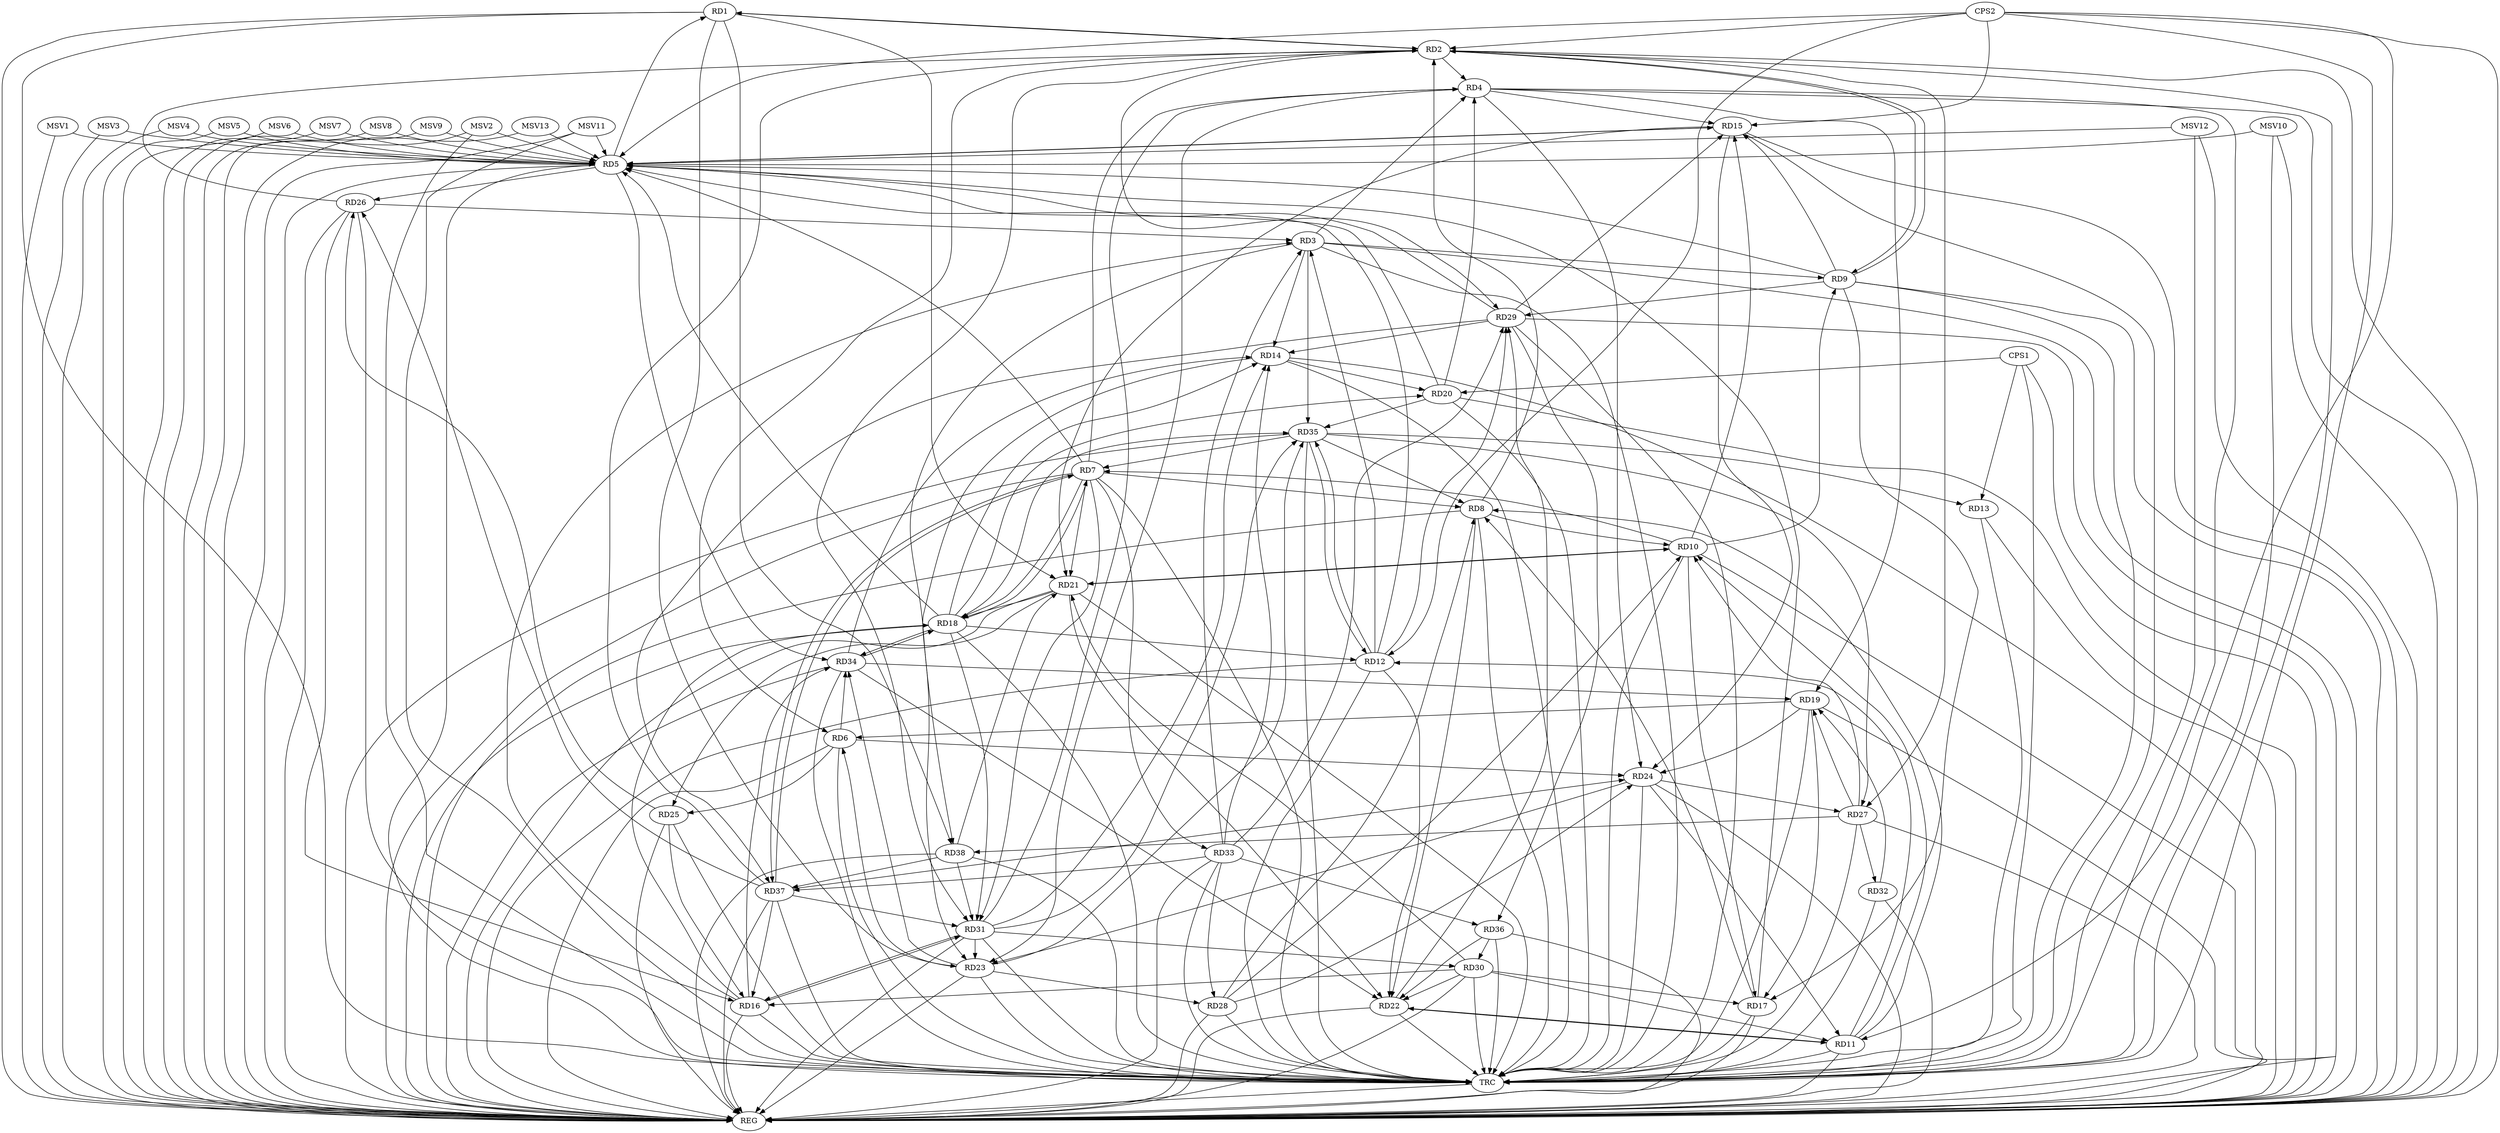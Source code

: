 strict digraph G {
  RD1 [ label="RD1" ];
  RD2 [ label="RD2" ];
  RD3 [ label="RD3" ];
  RD4 [ label="RD4" ];
  RD5 [ label="RD5" ];
  RD6 [ label="RD6" ];
  RD7 [ label="RD7" ];
  RD8 [ label="RD8" ];
  RD9 [ label="RD9" ];
  RD10 [ label="RD10" ];
  RD11 [ label="RD11" ];
  RD12 [ label="RD12" ];
  RD13 [ label="RD13" ];
  RD14 [ label="RD14" ];
  RD15 [ label="RD15" ];
  RD16 [ label="RD16" ];
  RD17 [ label="RD17" ];
  RD18 [ label="RD18" ];
  RD19 [ label="RD19" ];
  RD20 [ label="RD20" ];
  RD21 [ label="RD21" ];
  RD22 [ label="RD22" ];
  RD23 [ label="RD23" ];
  RD24 [ label="RD24" ];
  RD25 [ label="RD25" ];
  RD26 [ label="RD26" ];
  RD27 [ label="RD27" ];
  RD28 [ label="RD28" ];
  RD29 [ label="RD29" ];
  RD30 [ label="RD30" ];
  RD31 [ label="RD31" ];
  RD32 [ label="RD32" ];
  RD33 [ label="RD33" ];
  RD34 [ label="RD34" ];
  RD35 [ label="RD35" ];
  RD36 [ label="RD36" ];
  RD37 [ label="RD37" ];
  RD38 [ label="RD38" ];
  CPS1 [ label="CPS1" ];
  CPS2 [ label="CPS2" ];
  REG [ label="REG" ];
  TRC [ label="TRC" ];
  MSV1 [ label="MSV1" ];
  MSV2 [ label="MSV2" ];
  MSV3 [ label="MSV3" ];
  MSV4 [ label="MSV4" ];
  MSV5 [ label="MSV5" ];
  MSV6 [ label="MSV6" ];
  MSV7 [ label="MSV7" ];
  MSV8 [ label="MSV8" ];
  MSV9 [ label="MSV9" ];
  MSV10 [ label="MSV10" ];
  MSV11 [ label="MSV11" ];
  MSV12 [ label="MSV12" ];
  MSV13 [ label="MSV13" ];
  RD1 -> RD2;
  RD2 -> RD1;
  RD5 -> RD1;
  RD1 -> RD21;
  RD1 -> RD23;
  RD1 -> RD38;
  RD2 -> RD4;
  RD2 -> RD6;
  RD8 -> RD2;
  RD2 -> RD9;
  RD9 -> RD2;
  RD26 -> RD2;
  RD2 -> RD27;
  RD2 -> RD29;
  RD2 -> RD31;
  RD37 -> RD2;
  RD3 -> RD4;
  RD3 -> RD9;
  RD12 -> RD3;
  RD3 -> RD14;
  RD16 -> RD3;
  RD26 -> RD3;
  RD33 -> RD3;
  RD3 -> RD35;
  RD3 -> RD38;
  RD7 -> RD4;
  RD4 -> RD15;
  RD4 -> RD19;
  RD20 -> RD4;
  RD4 -> RD23;
  RD4 -> RD24;
  RD31 -> RD4;
  RD7 -> RD5;
  RD9 -> RD5;
  RD12 -> RD5;
  RD5 -> RD15;
  RD15 -> RD5;
  RD17 -> RD5;
  RD18 -> RD5;
  RD20 -> RD5;
  RD5 -> RD26;
  RD29 -> RD5;
  RD5 -> RD34;
  RD19 -> RD6;
  RD23 -> RD6;
  RD6 -> RD24;
  RD6 -> RD25;
  RD6 -> RD34;
  RD7 -> RD8;
  RD10 -> RD7;
  RD7 -> RD18;
  RD18 -> RD7;
  RD7 -> RD21;
  RD7 -> RD31;
  RD7 -> RD33;
  RD35 -> RD7;
  RD7 -> RD37;
  RD37 -> RD7;
  RD8 -> RD10;
  RD11 -> RD8;
  RD17 -> RD8;
  RD8 -> RD22;
  RD28 -> RD8;
  RD35 -> RD8;
  RD10 -> RD9;
  RD9 -> RD15;
  RD9 -> RD17;
  RD9 -> RD29;
  RD11 -> RD10;
  RD10 -> RD15;
  RD10 -> RD17;
  RD10 -> RD21;
  RD21 -> RD10;
  RD27 -> RD10;
  RD28 -> RD10;
  RD11 -> RD12;
  RD11 -> RD22;
  RD22 -> RD11;
  RD24 -> RD11;
  RD30 -> RD11;
  RD18 -> RD12;
  RD12 -> RD22;
  RD12 -> RD29;
  RD12 -> RD35;
  RD35 -> RD12;
  RD35 -> RD13;
  RD18 -> RD14;
  RD14 -> RD20;
  RD14 -> RD23;
  RD29 -> RD14;
  RD31 -> RD14;
  RD33 -> RD14;
  RD34 -> RD14;
  RD15 -> RD21;
  RD15 -> RD24;
  RD29 -> RD15;
  RD16 -> RD18;
  RD25 -> RD16;
  RD26 -> RD16;
  RD30 -> RD16;
  RD16 -> RD31;
  RD31 -> RD16;
  RD16 -> RD34;
  RD37 -> RD16;
  RD19 -> RD17;
  RD30 -> RD17;
  RD18 -> RD20;
  RD21 -> RD18;
  RD18 -> RD31;
  RD18 -> RD34;
  RD34 -> RD18;
  RD18 -> RD35;
  RD19 -> RD24;
  RD27 -> RD19;
  RD32 -> RD19;
  RD34 -> RD19;
  RD20 -> RD35;
  RD21 -> RD22;
  RD21 -> RD25;
  RD30 -> RD21;
  RD38 -> RD21;
  RD22 -> RD29;
  RD30 -> RD22;
  RD34 -> RD22;
  RD36 -> RD22;
  RD24 -> RD23;
  RD23 -> RD28;
  RD31 -> RD23;
  RD23 -> RD34;
  RD23 -> RD35;
  RD24 -> RD27;
  RD28 -> RD24;
  RD37 -> RD24;
  RD25 -> RD26;
  RD37 -> RD26;
  RD27 -> RD32;
  RD35 -> RD27;
  RD27 -> RD38;
  RD33 -> RD28;
  RD33 -> RD29;
  RD29 -> RD36;
  RD29 -> RD37;
  RD31 -> RD30;
  RD36 -> RD30;
  RD31 -> RD35;
  RD37 -> RD31;
  RD38 -> RD31;
  RD33 -> RD36;
  RD33 -> RD37;
  RD38 -> RD37;
  CPS1 -> RD13;
  CPS1 -> RD20;
  CPS2 -> RD15;
  CPS2 -> RD11;
  CPS2 -> RD2;
  CPS2 -> RD5;
  CPS2 -> RD12;
  RD1 -> REG;
  RD2 -> REG;
  RD3 -> REG;
  RD4 -> REG;
  RD5 -> REG;
  RD6 -> REG;
  RD7 -> REG;
  RD8 -> REG;
  RD9 -> REG;
  RD10 -> REG;
  RD11 -> REG;
  RD12 -> REG;
  RD13 -> REG;
  RD14 -> REG;
  RD15 -> REG;
  RD16 -> REG;
  RD17 -> REG;
  RD18 -> REG;
  RD19 -> REG;
  RD20 -> REG;
  RD21 -> REG;
  RD22 -> REG;
  RD23 -> REG;
  RD24 -> REG;
  RD25 -> REG;
  RD26 -> REG;
  RD27 -> REG;
  RD28 -> REG;
  RD29 -> REG;
  RD30 -> REG;
  RD31 -> REG;
  RD32 -> REG;
  RD33 -> REG;
  RD34 -> REG;
  RD35 -> REG;
  RD36 -> REG;
  RD37 -> REG;
  RD38 -> REG;
  CPS1 -> REG;
  CPS2 -> REG;
  RD1 -> TRC;
  RD2 -> TRC;
  RD3 -> TRC;
  RD4 -> TRC;
  RD5 -> TRC;
  RD6 -> TRC;
  RD7 -> TRC;
  RD8 -> TRC;
  RD9 -> TRC;
  RD10 -> TRC;
  RD11 -> TRC;
  RD12 -> TRC;
  RD13 -> TRC;
  RD14 -> TRC;
  RD15 -> TRC;
  RD16 -> TRC;
  RD17 -> TRC;
  RD18 -> TRC;
  RD19 -> TRC;
  RD20 -> TRC;
  RD21 -> TRC;
  RD22 -> TRC;
  RD23 -> TRC;
  RD24 -> TRC;
  RD25 -> TRC;
  RD26 -> TRC;
  RD27 -> TRC;
  RD28 -> TRC;
  RD29 -> TRC;
  RD30 -> TRC;
  RD31 -> TRC;
  RD32 -> TRC;
  RD33 -> TRC;
  RD34 -> TRC;
  RD35 -> TRC;
  RD36 -> TRC;
  RD37 -> TRC;
  RD38 -> TRC;
  CPS1 -> TRC;
  CPS2 -> TRC;
  TRC -> REG;
  MSV1 -> RD5;
  MSV2 -> RD5;
  MSV3 -> RD5;
  MSV1 -> REG;
  MSV2 -> REG;
  MSV2 -> TRC;
  MSV3 -> REG;
  MSV4 -> RD5;
  MSV5 -> RD5;
  MSV6 -> RD5;
  MSV7 -> RD5;
  MSV4 -> REG;
  MSV5 -> REG;
  MSV6 -> REG;
  MSV7 -> REG;
  MSV8 -> RD5;
  MSV9 -> RD5;
  MSV10 -> RD5;
  MSV11 -> RD5;
  MSV8 -> REG;
  MSV9 -> REG;
  MSV10 -> REG;
  MSV10 -> TRC;
  MSV11 -> REG;
  MSV11 -> TRC;
  MSV12 -> RD5;
  MSV12 -> REG;
  MSV12 -> TRC;
  MSV13 -> RD5;
  MSV13 -> REG;
}
